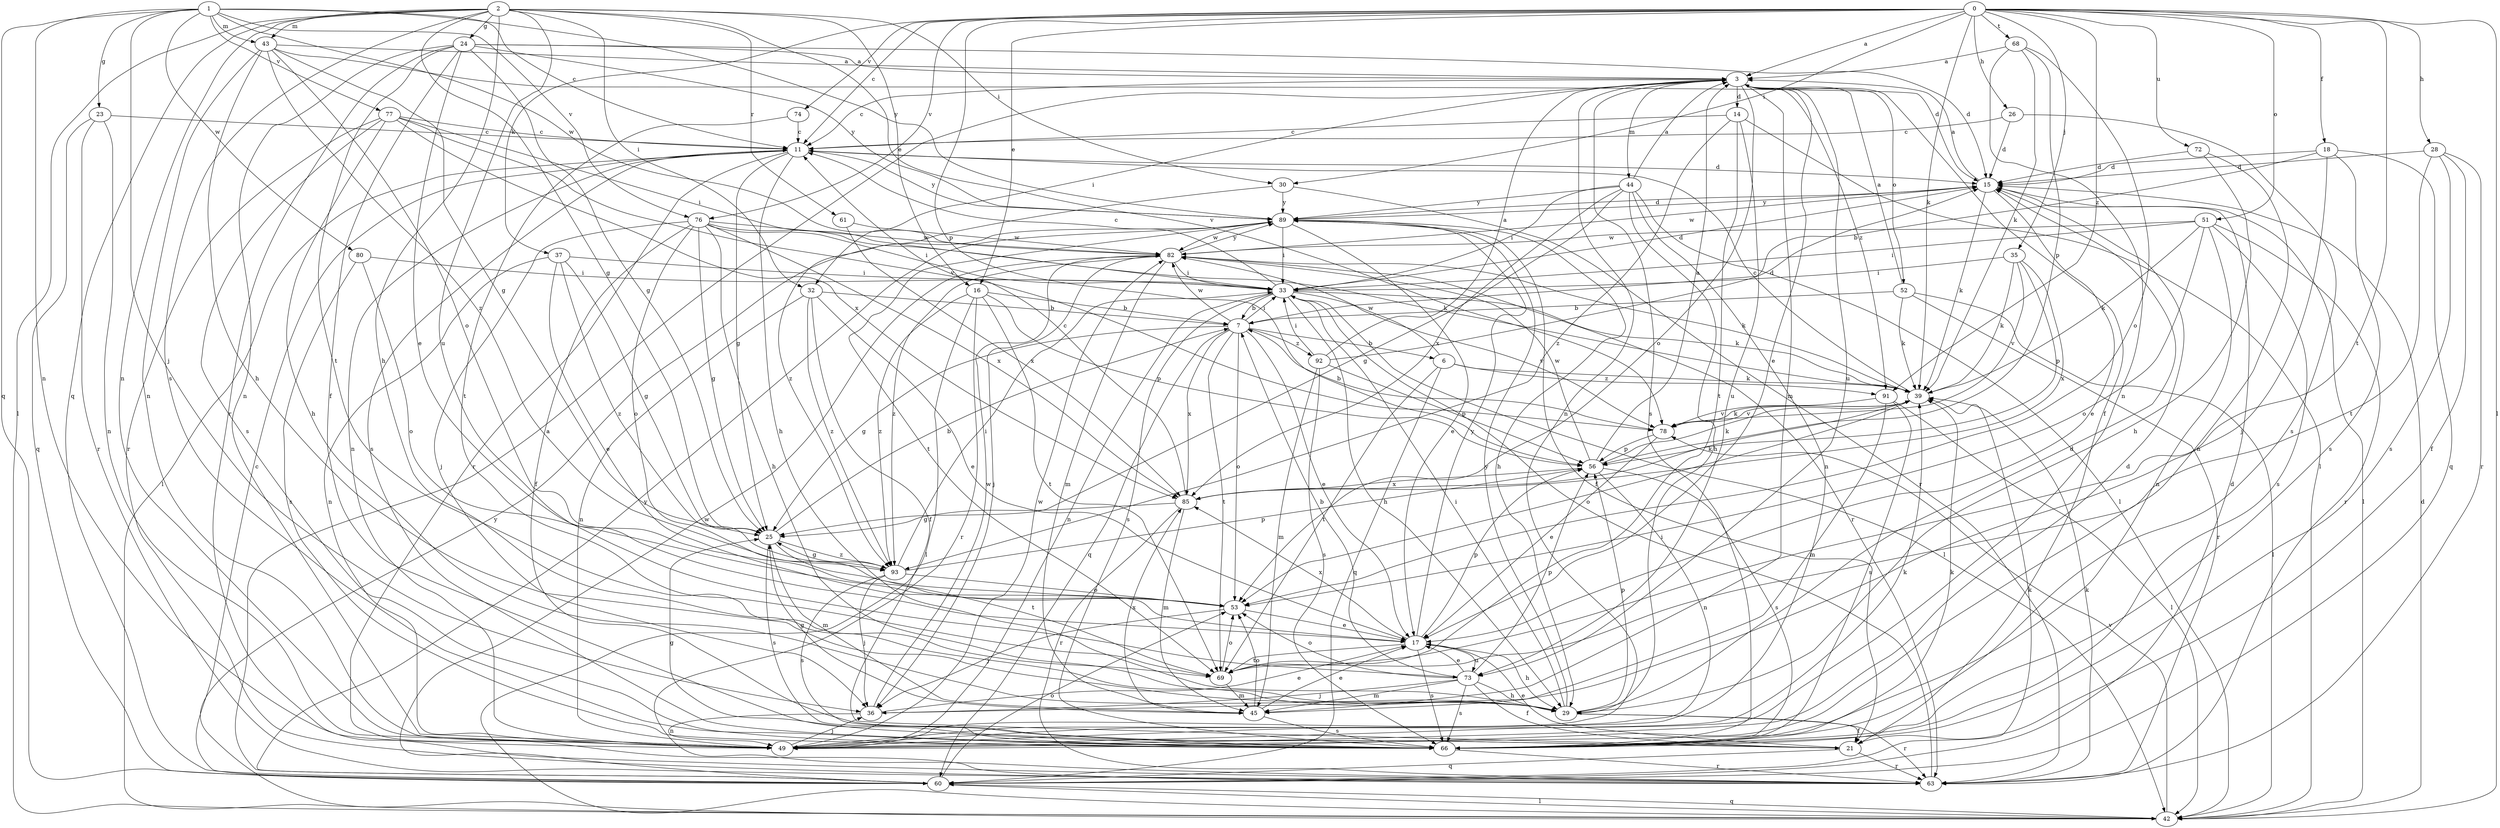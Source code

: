 strict digraph  {
0;
1;
2;
3;
6;
7;
11;
14;
15;
16;
17;
18;
21;
23;
24;
25;
26;
28;
29;
30;
32;
33;
35;
36;
37;
39;
42;
43;
44;
45;
49;
51;
52;
53;
56;
60;
61;
63;
66;
68;
69;
72;
73;
74;
76;
77;
78;
80;
82;
85;
89;
91;
92;
93;
0 -> 3  [label=a];
0 -> 11  [label=c];
0 -> 16  [label=e];
0 -> 18  [label=f];
0 -> 26  [label=h];
0 -> 28  [label=h];
0 -> 30  [label=i];
0 -> 35  [label=j];
0 -> 37  [label=k];
0 -> 39  [label=k];
0 -> 42  [label=l];
0 -> 51  [label=o];
0 -> 56  [label=p];
0 -> 68  [label=t];
0 -> 69  [label=t];
0 -> 72  [label=u];
0 -> 74  [label=v];
0 -> 76  [label=v];
0 -> 91  [label=z];
1 -> 11  [label=c];
1 -> 23  [label=g];
1 -> 36  [label=j];
1 -> 43  [label=m];
1 -> 49  [label=n];
1 -> 60  [label=q];
1 -> 76  [label=v];
1 -> 77  [label=v];
1 -> 80  [label=w];
1 -> 82  [label=w];
1 -> 89  [label=y];
2 -> 16  [label=e];
2 -> 24  [label=g];
2 -> 25  [label=g];
2 -> 29  [label=h];
2 -> 30  [label=i];
2 -> 32  [label=i];
2 -> 42  [label=l];
2 -> 43  [label=m];
2 -> 49  [label=n];
2 -> 60  [label=q];
2 -> 61  [label=r];
2 -> 66  [label=s];
2 -> 73  [label=u];
2 -> 78  [label=v];
3 -> 11  [label=c];
3 -> 14  [label=d];
3 -> 17  [label=e];
3 -> 21  [label=f];
3 -> 32  [label=i];
3 -> 44  [label=m];
3 -> 45  [label=m];
3 -> 49  [label=n];
3 -> 52  [label=o];
3 -> 53  [label=o];
3 -> 66  [label=s];
3 -> 73  [label=u];
3 -> 91  [label=z];
6 -> 39  [label=k];
6 -> 60  [label=q];
6 -> 69  [label=t];
6 -> 82  [label=w];
6 -> 91  [label=z];
7 -> 6  [label=b];
7 -> 17  [label=e];
7 -> 25  [label=g];
7 -> 33  [label=i];
7 -> 53  [label=o];
7 -> 60  [label=q];
7 -> 69  [label=t];
7 -> 82  [label=w];
7 -> 85  [label=x];
7 -> 92  [label=z];
11 -> 15  [label=d];
11 -> 25  [label=g];
11 -> 29  [label=h];
11 -> 42  [label=l];
11 -> 49  [label=n];
11 -> 63  [label=r];
11 -> 66  [label=s];
11 -> 89  [label=y];
14 -> 11  [label=c];
14 -> 42  [label=l];
14 -> 69  [label=t];
14 -> 73  [label=u];
14 -> 93  [label=z];
15 -> 3  [label=a];
15 -> 17  [label=e];
15 -> 39  [label=k];
15 -> 42  [label=l];
15 -> 82  [label=w];
15 -> 89  [label=y];
16 -> 7  [label=b];
16 -> 42  [label=l];
16 -> 56  [label=p];
16 -> 63  [label=r];
16 -> 69  [label=t];
16 -> 93  [label=z];
17 -> 29  [label=h];
17 -> 56  [label=p];
17 -> 66  [label=s];
17 -> 69  [label=t];
17 -> 73  [label=u];
17 -> 85  [label=x];
17 -> 89  [label=y];
18 -> 7  [label=b];
18 -> 15  [label=d];
18 -> 36  [label=j];
18 -> 60  [label=q];
18 -> 66  [label=s];
21 -> 17  [label=e];
21 -> 60  [label=q];
21 -> 63  [label=r];
23 -> 11  [label=c];
23 -> 49  [label=n];
23 -> 60  [label=q];
23 -> 63  [label=r];
24 -> 3  [label=a];
24 -> 15  [label=d];
24 -> 17  [label=e];
24 -> 21  [label=f];
24 -> 25  [label=g];
24 -> 49  [label=n];
24 -> 63  [label=r];
24 -> 69  [label=t];
24 -> 89  [label=y];
25 -> 7  [label=b];
25 -> 45  [label=m];
25 -> 66  [label=s];
25 -> 69  [label=t];
25 -> 93  [label=z];
26 -> 11  [label=c];
26 -> 15  [label=d];
26 -> 66  [label=s];
28 -> 15  [label=d];
28 -> 21  [label=f];
28 -> 63  [label=r];
28 -> 66  [label=s];
28 -> 69  [label=t];
29 -> 15  [label=d];
29 -> 21  [label=f];
29 -> 33  [label=i];
29 -> 56  [label=p];
29 -> 63  [label=r];
29 -> 89  [label=y];
30 -> 63  [label=r];
30 -> 89  [label=y];
30 -> 93  [label=z];
32 -> 7  [label=b];
32 -> 17  [label=e];
32 -> 21  [label=f];
32 -> 49  [label=n];
32 -> 93  [label=z];
33 -> 7  [label=b];
33 -> 11  [label=c];
33 -> 15  [label=d];
33 -> 29  [label=h];
33 -> 39  [label=k];
33 -> 42  [label=l];
33 -> 49  [label=n];
33 -> 66  [label=s];
33 -> 78  [label=v];
35 -> 33  [label=i];
35 -> 39  [label=k];
35 -> 56  [label=p];
35 -> 78  [label=v];
35 -> 85  [label=x];
36 -> 17  [label=e];
36 -> 49  [label=n];
36 -> 82  [label=w];
37 -> 17  [label=e];
37 -> 25  [label=g];
37 -> 33  [label=i];
37 -> 49  [label=n];
37 -> 93  [label=z];
39 -> 11  [label=c];
39 -> 53  [label=o];
39 -> 78  [label=v];
42 -> 15  [label=d];
42 -> 60  [label=q];
42 -> 78  [label=v];
42 -> 89  [label=y];
43 -> 3  [label=a];
43 -> 15  [label=d];
43 -> 25  [label=g];
43 -> 29  [label=h];
43 -> 49  [label=n];
43 -> 53  [label=o];
43 -> 93  [label=z];
44 -> 3  [label=a];
44 -> 25  [label=g];
44 -> 29  [label=h];
44 -> 33  [label=i];
44 -> 42  [label=l];
44 -> 49  [label=n];
44 -> 85  [label=x];
44 -> 89  [label=y];
45 -> 17  [label=e];
45 -> 25  [label=g];
45 -> 53  [label=o];
45 -> 66  [label=s];
45 -> 85  [label=x];
49 -> 15  [label=d];
49 -> 36  [label=j];
49 -> 39  [label=k];
49 -> 82  [label=w];
51 -> 33  [label=i];
51 -> 39  [label=k];
51 -> 49  [label=n];
51 -> 53  [label=o];
51 -> 63  [label=r];
51 -> 66  [label=s];
51 -> 82  [label=w];
52 -> 3  [label=a];
52 -> 7  [label=b];
52 -> 39  [label=k];
52 -> 42  [label=l];
52 -> 63  [label=r];
53 -> 17  [label=e];
53 -> 36  [label=j];
56 -> 3  [label=a];
56 -> 39  [label=k];
56 -> 49  [label=n];
56 -> 66  [label=s];
56 -> 82  [label=w];
56 -> 85  [label=x];
60 -> 3  [label=a];
60 -> 11  [label=c];
60 -> 15  [label=d];
60 -> 39  [label=k];
60 -> 42  [label=l];
60 -> 53  [label=o];
60 -> 82  [label=w];
60 -> 89  [label=y];
61 -> 82  [label=w];
61 -> 85  [label=x];
63 -> 33  [label=i];
63 -> 39  [label=k];
66 -> 25  [label=g];
66 -> 39  [label=k];
66 -> 63  [label=r];
68 -> 3  [label=a];
68 -> 39  [label=k];
68 -> 49  [label=n];
68 -> 53  [label=o];
68 -> 56  [label=p];
69 -> 45  [label=m];
69 -> 53  [label=o];
72 -> 15  [label=d];
72 -> 29  [label=h];
72 -> 49  [label=n];
73 -> 7  [label=b];
73 -> 17  [label=e];
73 -> 21  [label=f];
73 -> 29  [label=h];
73 -> 36  [label=j];
73 -> 45  [label=m];
73 -> 53  [label=o];
73 -> 56  [label=p];
73 -> 66  [label=s];
74 -> 11  [label=c];
74 -> 69  [label=t];
76 -> 21  [label=f];
76 -> 25  [label=g];
76 -> 29  [label=h];
76 -> 33  [label=i];
76 -> 36  [label=j];
76 -> 39  [label=k];
76 -> 53  [label=o];
76 -> 82  [label=w];
76 -> 85  [label=x];
77 -> 11  [label=c];
77 -> 29  [label=h];
77 -> 33  [label=i];
77 -> 63  [label=r];
77 -> 66  [label=s];
77 -> 78  [label=v];
77 -> 85  [label=x];
78 -> 7  [label=b];
78 -> 17  [label=e];
78 -> 39  [label=k];
78 -> 56  [label=p];
80 -> 33  [label=i];
80 -> 53  [label=o];
80 -> 66  [label=s];
82 -> 33  [label=i];
82 -> 36  [label=j];
82 -> 39  [label=k];
82 -> 45  [label=m];
82 -> 63  [label=r];
82 -> 89  [label=y];
82 -> 93  [label=z];
85 -> 11  [label=c];
85 -> 25  [label=g];
85 -> 39  [label=k];
85 -> 45  [label=m];
85 -> 63  [label=r];
89 -> 15  [label=d];
89 -> 17  [label=e];
89 -> 21  [label=f];
89 -> 29  [label=h];
89 -> 33  [label=i];
89 -> 69  [label=t];
89 -> 82  [label=w];
91 -> 42  [label=l];
91 -> 45  [label=m];
91 -> 66  [label=s];
91 -> 78  [label=v];
92 -> 3  [label=a];
92 -> 15  [label=d];
92 -> 33  [label=i];
92 -> 45  [label=m];
92 -> 56  [label=p];
92 -> 66  [label=s];
93 -> 25  [label=g];
93 -> 33  [label=i];
93 -> 36  [label=j];
93 -> 53  [label=o];
93 -> 56  [label=p];
93 -> 66  [label=s];
}
